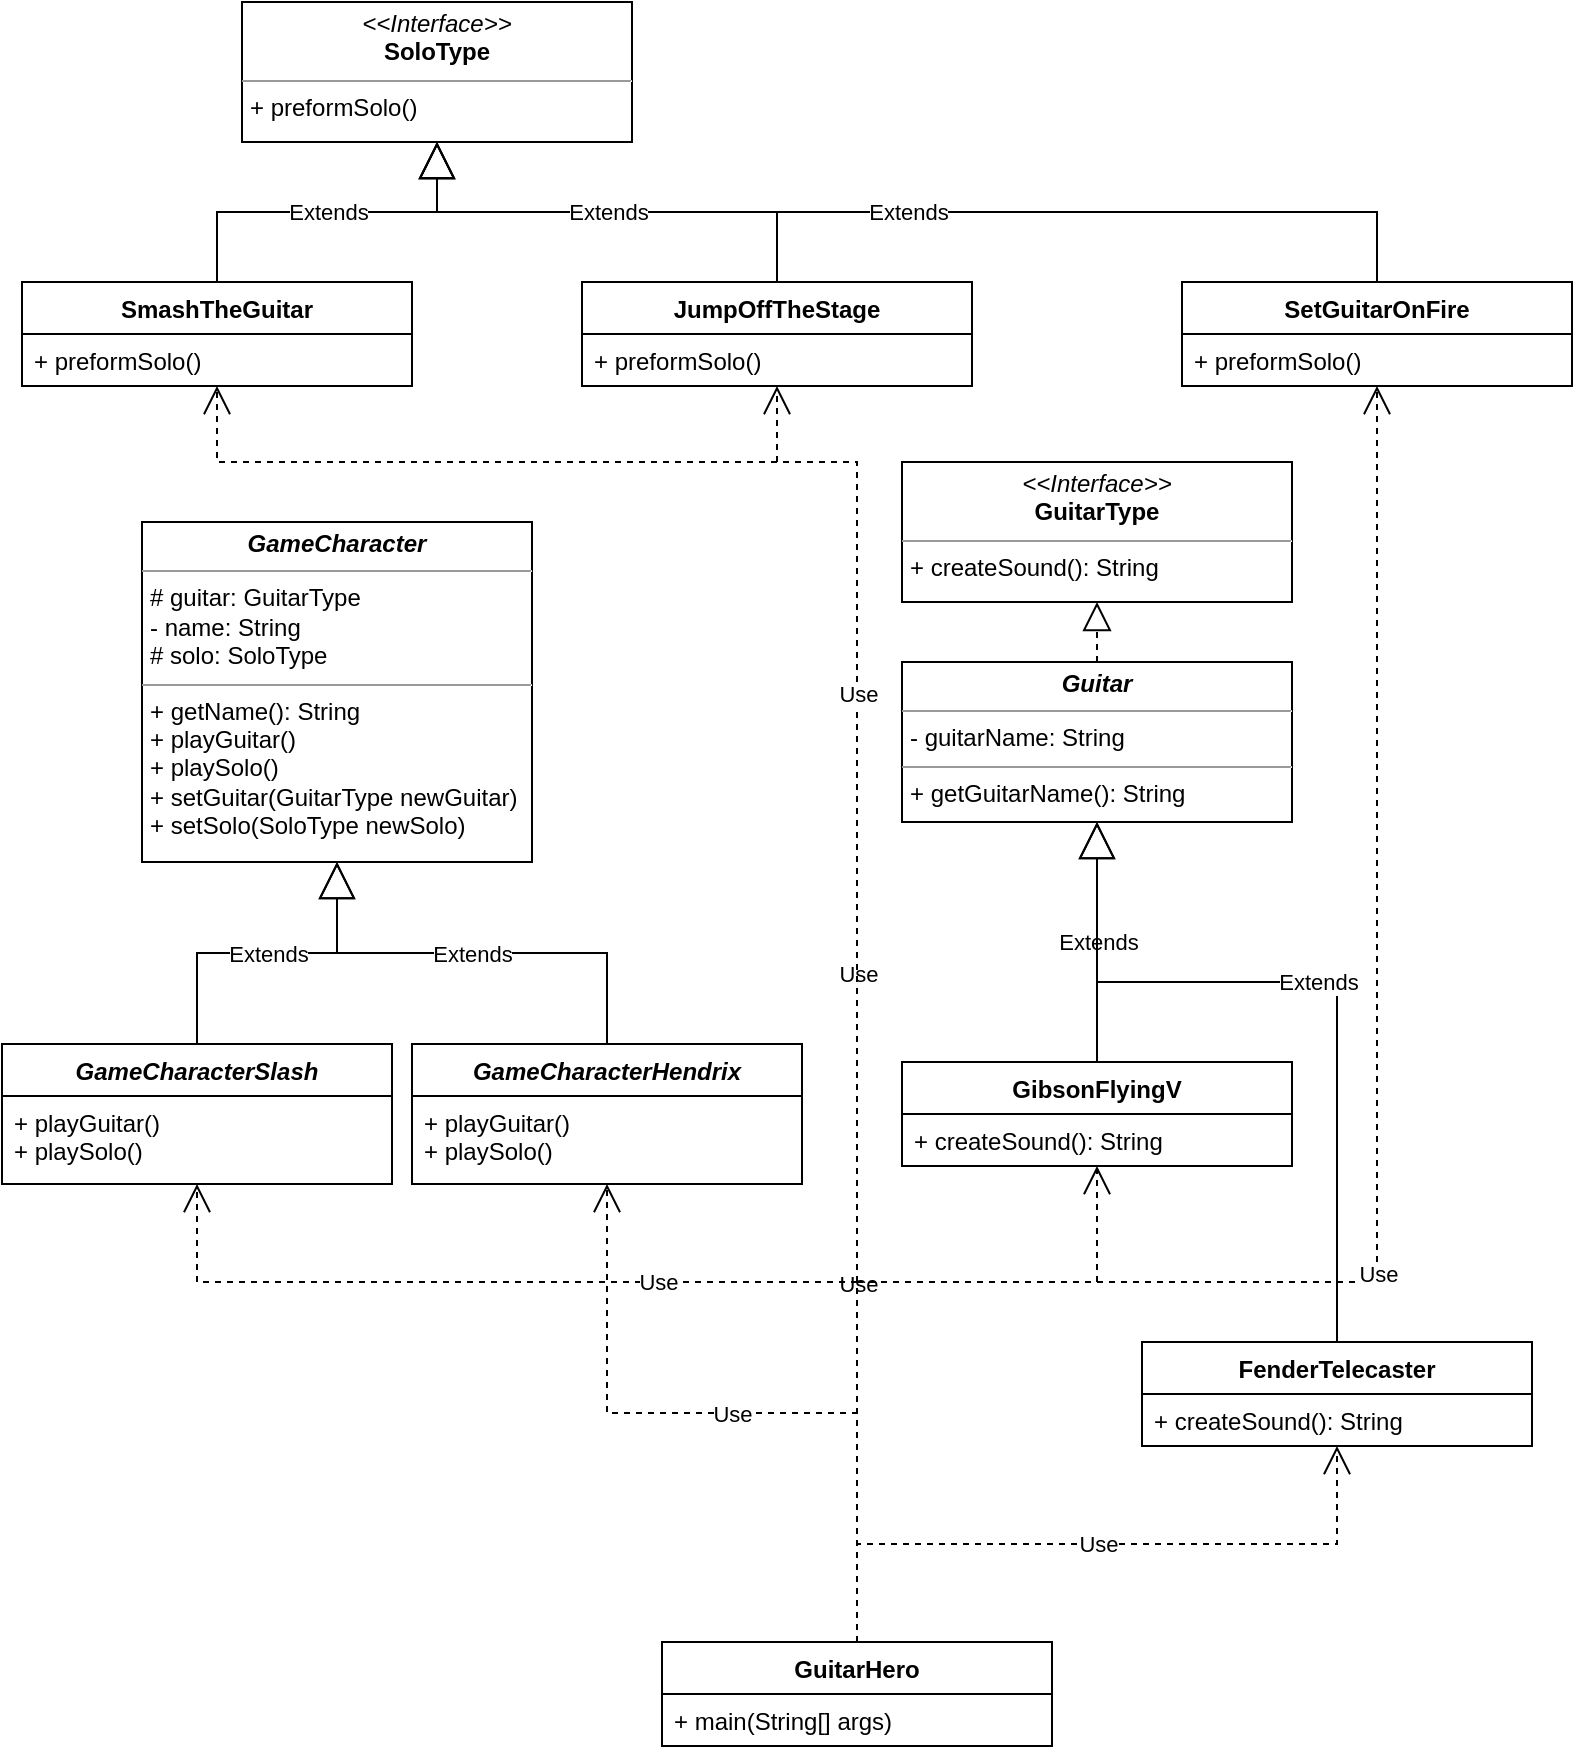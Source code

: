 <mxfile version="15.5.2" type="github">
  <diagram name="Page-1" id="c4acf3e9-155e-7222-9cf6-157b1a14988f">
    <mxGraphModel dx="1422" dy="772" grid="1" gridSize="10" guides="1" tooltips="1" connect="1" arrows="1" fold="1" page="1" pageScale="1" pageWidth="850" pageHeight="1100" background="none" math="0" shadow="0">
      <root>
        <mxCell id="0" />
        <mxCell id="1" parent="0" />
        <mxCell id="2PLh34lVfDPzsttCqhw2-5" value="FenderTelecaster" style="swimlane;fontStyle=1;childLayout=stackLayout;horizontal=1;startSize=26;fillColor=none;horizontalStack=0;resizeParent=1;resizeParentMax=0;resizeLast=0;collapsible=1;marginBottom=0;" parent="1" vertex="1">
          <mxGeometry x="580" y="690" width="195" height="52" as="geometry" />
        </mxCell>
        <mxCell id="2PLh34lVfDPzsttCqhw2-6" value="+ createSound(): String " style="text;strokeColor=none;fillColor=none;align=left;verticalAlign=top;spacingLeft=4;spacingRight=4;overflow=hidden;rotatable=0;points=[[0,0.5],[1,0.5]];portConstraint=eastwest;" parent="2PLh34lVfDPzsttCqhw2-5" vertex="1">
          <mxGeometry y="26" width="195" height="26" as="geometry" />
        </mxCell>
        <mxCell id="2PLh34lVfDPzsttCqhw2-14" value="&lt;p style=&quot;margin: 0px ; margin-top: 4px ; text-align: center&quot;&gt;&lt;i&gt;&amp;lt;&amp;lt;Interface&amp;gt;&amp;gt;&lt;/i&gt;&lt;br&gt;&lt;b&gt;GuitarType&lt;/b&gt;&lt;/p&gt;&lt;hr size=&quot;1&quot;&gt;&lt;p style=&quot;margin: 0px ; margin-left: 4px&quot;&gt;+ createSound(): String&lt;br&gt;&lt;/p&gt;" style="verticalAlign=top;align=left;overflow=fill;fontSize=12;fontFamily=Helvetica;html=1;" parent="1" vertex="1">
          <mxGeometry x="460" y="250" width="195" height="70" as="geometry" />
        </mxCell>
        <mxCell id="2PLh34lVfDPzsttCqhw2-18" value="&lt;p style=&quot;margin: 0px ; margin-top: 4px ; text-align: center&quot;&gt;&lt;i&gt;&lt;b&gt;Guitar&lt;/b&gt;&lt;/i&gt;&lt;/p&gt;&lt;hr size=&quot;1&quot;&gt;&lt;p style=&quot;margin: 0px ; margin-left: 4px&quot;&gt;- guitarName: String&lt;br&gt;&lt;/p&gt;&lt;hr size=&quot;1&quot;&gt;&lt;p style=&quot;margin: 0px ; margin-left: 4px&quot;&gt;+ getGuitarName(): String&lt;br&gt;&lt;/p&gt;" style="verticalAlign=top;align=left;overflow=fill;fontSize=12;fontFamily=Helvetica;html=1;" parent="1" vertex="1">
          <mxGeometry x="460" y="350" width="195" height="80" as="geometry" />
        </mxCell>
        <mxCell id="2PLh34lVfDPzsttCqhw2-23" value="&lt;p style=&quot;margin: 0px ; margin-top: 4px ; text-align: center&quot;&gt;&lt;i&gt;&lt;b&gt;GameCharacter&lt;/b&gt;&lt;/i&gt;&lt;/p&gt;&lt;hr size=&quot;1&quot;&gt;&lt;p style=&quot;margin: 0px ; margin-left: 4px&quot;&gt;# guitar: GuitarType&lt;/p&gt;&lt;p style=&quot;margin: 0px ; margin-left: 4px&quot;&gt;- name: String&lt;/p&gt;&lt;p style=&quot;margin: 0px ; margin-left: 4px&quot;&gt;# solo: SoloType&lt;br&gt;&lt;/p&gt;&lt;hr size=&quot;1&quot;&gt;&lt;p style=&quot;margin: 0px ; margin-left: 4px&quot;&gt;+ getName(): String&lt;/p&gt;&lt;p style=&quot;margin: 0px ; margin-left: 4px&quot;&gt;+ playGuitar()&lt;/p&gt;&lt;p style=&quot;margin: 0px ; margin-left: 4px&quot;&gt;+ playSolo()&lt;/p&gt;&lt;p style=&quot;margin: 0px ; margin-left: 4px&quot;&gt;+ setGuitar(GuitarType newGuitar)&lt;/p&gt;&lt;p style=&quot;margin: 0px ; margin-left: 4px&quot;&gt;+ setSolo(SoloType newSolo)&lt;br&gt;&lt;/p&gt;" style="verticalAlign=top;align=left;overflow=fill;fontSize=12;fontFamily=Helvetica;html=1;" parent="1" vertex="1">
          <mxGeometry x="80" y="280" width="195" height="170" as="geometry" />
        </mxCell>
        <mxCell id="2PLh34lVfDPzsttCqhw2-28" value="GameCharacterHendrix" style="swimlane;fontStyle=3;childLayout=stackLayout;horizontal=1;startSize=26;fillColor=none;horizontalStack=0;resizeParent=1;resizeParentMax=0;resizeLast=0;collapsible=1;marginBottom=0;" parent="1" vertex="1">
          <mxGeometry x="215" y="541" width="195" height="70" as="geometry" />
        </mxCell>
        <mxCell id="2PLh34lVfDPzsttCqhw2-29" value="+ playGuitar()&#xa;+ playSolo()&#xa;" style="text;strokeColor=none;fillColor=none;align=left;verticalAlign=top;spacingLeft=4;spacingRight=4;overflow=hidden;rotatable=0;points=[[0,0.5],[1,0.5]];portConstraint=eastwest;" parent="2PLh34lVfDPzsttCqhw2-28" vertex="1">
          <mxGeometry y="26" width="195" height="44" as="geometry" />
        </mxCell>
        <mxCell id="2PLh34lVfDPzsttCqhw2-32" value="GameCharacterSlash" style="swimlane;fontStyle=3;childLayout=stackLayout;horizontal=1;startSize=26;fillColor=none;horizontalStack=0;resizeParent=1;resizeParentMax=0;resizeLast=0;collapsible=1;marginBottom=0;" parent="1" vertex="1">
          <mxGeometry x="10" y="541" width="195" height="70" as="geometry" />
        </mxCell>
        <mxCell id="2PLh34lVfDPzsttCqhw2-33" value="+ playGuitar()&#xa;+ playSolo()&#xa;" style="text;strokeColor=none;fillColor=none;align=left;verticalAlign=top;spacingLeft=4;spacingRight=4;overflow=hidden;rotatable=0;points=[[0,0.5],[1,0.5]];portConstraint=eastwest;" parent="2PLh34lVfDPzsttCqhw2-32" vertex="1">
          <mxGeometry y="26" width="195" height="44" as="geometry" />
        </mxCell>
        <mxCell id="2PLh34lVfDPzsttCqhw2-34" value="GibsonFlyingV" style="swimlane;fontStyle=1;childLayout=stackLayout;horizontal=1;startSize=26;fillColor=none;horizontalStack=0;resizeParent=1;resizeParentMax=0;resizeLast=0;collapsible=1;marginBottom=0;" parent="1" vertex="1">
          <mxGeometry x="460" y="550" width="195" height="52" as="geometry" />
        </mxCell>
        <mxCell id="2PLh34lVfDPzsttCqhw2-35" value="+ createSound(): String " style="text;strokeColor=none;fillColor=none;align=left;verticalAlign=top;spacingLeft=4;spacingRight=4;overflow=hidden;rotatable=0;points=[[0,0.5],[1,0.5]];portConstraint=eastwest;" parent="2PLh34lVfDPzsttCqhw2-34" vertex="1">
          <mxGeometry y="26" width="195" height="26" as="geometry" />
        </mxCell>
        <mxCell id="2PLh34lVfDPzsttCqhw2-36" value="GuitarHero" style="swimlane;fontStyle=1;childLayout=stackLayout;horizontal=1;startSize=26;fillColor=none;horizontalStack=0;resizeParent=1;resizeParentMax=0;resizeLast=0;collapsible=1;marginBottom=0;" parent="1" vertex="1">
          <mxGeometry x="340" y="840" width="195" height="52" as="geometry" />
        </mxCell>
        <mxCell id="2PLh34lVfDPzsttCqhw2-37" value="+ main(String[] args)" style="text;strokeColor=none;fillColor=none;align=left;verticalAlign=top;spacingLeft=4;spacingRight=4;overflow=hidden;rotatable=0;points=[[0,0.5],[1,0.5]];portConstraint=eastwest;" parent="2PLh34lVfDPzsttCqhw2-36" vertex="1">
          <mxGeometry y="26" width="195" height="26" as="geometry" />
        </mxCell>
        <mxCell id="2PLh34lVfDPzsttCqhw2-38" value="JumpOffTheStage" style="swimlane;fontStyle=1;childLayout=stackLayout;horizontal=1;startSize=26;fillColor=none;horizontalStack=0;resizeParent=1;resizeParentMax=0;resizeLast=0;collapsible=1;marginBottom=0;" parent="1" vertex="1">
          <mxGeometry x="300" y="160" width="195" height="52" as="geometry" />
        </mxCell>
        <mxCell id="2PLh34lVfDPzsttCqhw2-39" value="+ preformSolo()" style="text;strokeColor=none;fillColor=none;align=left;verticalAlign=top;spacingLeft=4;spacingRight=4;overflow=hidden;rotatable=0;points=[[0,0.5],[1,0.5]];portConstraint=eastwest;" parent="2PLh34lVfDPzsttCqhw2-38" vertex="1">
          <mxGeometry y="26" width="195" height="26" as="geometry" />
        </mxCell>
        <mxCell id="2PLh34lVfDPzsttCqhw2-40" value="&lt;p style=&quot;margin: 0px ; margin-top: 4px ; text-align: center&quot;&gt;&lt;i&gt;&amp;lt;&amp;lt;Interface&amp;gt;&amp;gt;&lt;/i&gt;&lt;br&gt;&lt;b&gt;SoloType&lt;/b&gt;&lt;/p&gt;&lt;hr size=&quot;1&quot;&gt;&lt;p style=&quot;margin: 0px ; margin-left: 4px&quot;&gt;+ preformSolo()&lt;br&gt;&lt;/p&gt;" style="verticalAlign=top;align=left;overflow=fill;fontSize=12;fontFamily=Helvetica;html=1;" parent="1" vertex="1">
          <mxGeometry x="130" y="20" width="195" height="70" as="geometry" />
        </mxCell>
        <mxCell id="2PLh34lVfDPzsttCqhw2-41" value="SmashTheGuitar" style="swimlane;fontStyle=1;childLayout=stackLayout;horizontal=1;startSize=26;fillColor=none;horizontalStack=0;resizeParent=1;resizeParentMax=0;resizeLast=0;collapsible=1;marginBottom=0;" parent="1" vertex="1">
          <mxGeometry x="20" y="160" width="195" height="52" as="geometry" />
        </mxCell>
        <mxCell id="2PLh34lVfDPzsttCqhw2-42" value="+ preformSolo()" style="text;strokeColor=none;fillColor=none;align=left;verticalAlign=top;spacingLeft=4;spacingRight=4;overflow=hidden;rotatable=0;points=[[0,0.5],[1,0.5]];portConstraint=eastwest;" parent="2PLh34lVfDPzsttCqhw2-41" vertex="1">
          <mxGeometry y="26" width="195" height="26" as="geometry" />
        </mxCell>
        <mxCell id="2PLh34lVfDPzsttCqhw2-46" value="Extends" style="endArrow=block;endSize=16;endFill=0;html=1;rounded=0;exitX=0.5;exitY=0;exitDx=0;exitDy=0;entryX=0.5;entryY=1;entryDx=0;entryDy=0;edgeStyle=elbowEdgeStyle;elbow=vertical;" parent="1" source="2PLh34lVfDPzsttCqhw2-34" target="2PLh34lVfDPzsttCqhw2-18" edge="1">
          <mxGeometry width="160" relative="1" as="geometry">
            <mxPoint x="320" y="540" as="sourcePoint" />
            <mxPoint x="480" y="540" as="targetPoint" />
          </mxGeometry>
        </mxCell>
        <mxCell id="2PLh34lVfDPzsttCqhw2-47" value="Extends" style="endArrow=block;endSize=16;endFill=0;html=1;rounded=0;elbow=vertical;exitX=0.5;exitY=0;exitDx=0;exitDy=0;edgeStyle=elbowEdgeStyle;entryX=0.5;entryY=1;entryDx=0;entryDy=0;" parent="1" source="2PLh34lVfDPzsttCqhw2-5" target="2PLh34lVfDPzsttCqhw2-18" edge="1">
          <mxGeometry width="160" relative="1" as="geometry">
            <mxPoint x="320" y="540" as="sourcePoint" />
            <mxPoint x="330" y="550" as="targetPoint" />
            <Array as="points">
              <mxPoint x="610" y="510" />
            </Array>
          </mxGeometry>
        </mxCell>
        <mxCell id="2PLh34lVfDPzsttCqhw2-48" value="Extends" style="endArrow=block;endSize=16;endFill=0;html=1;rounded=0;elbow=vertical;exitX=0.5;exitY=0;exitDx=0;exitDy=0;entryX=0.5;entryY=1;entryDx=0;entryDy=0;edgeStyle=elbowEdgeStyle;" parent="1" source="2PLh34lVfDPzsttCqhw2-32" target="2PLh34lVfDPzsttCqhw2-23" edge="1">
          <mxGeometry width="160" relative="1" as="geometry">
            <mxPoint x="290" y="810" as="sourcePoint" />
            <mxPoint x="450" y="810" as="targetPoint" />
          </mxGeometry>
        </mxCell>
        <mxCell id="2PLh34lVfDPzsttCqhw2-49" value="Extends" style="endArrow=block;endSize=16;endFill=0;html=1;rounded=0;elbow=vertical;exitX=0.5;exitY=0;exitDx=0;exitDy=0;entryX=0.5;entryY=1;entryDx=0;entryDy=0;edgeStyle=elbowEdgeStyle;" parent="1" source="2PLh34lVfDPzsttCqhw2-28" target="2PLh34lVfDPzsttCqhw2-23" edge="1">
          <mxGeometry width="160" relative="1" as="geometry">
            <mxPoint x="290" y="810" as="sourcePoint" />
            <mxPoint x="450" y="810" as="targetPoint" />
          </mxGeometry>
        </mxCell>
        <mxCell id="2PLh34lVfDPzsttCqhw2-50" value="" style="endArrow=block;dashed=1;endFill=0;endSize=12;html=1;rounded=0;elbow=vertical;exitX=0.5;exitY=0;exitDx=0;exitDy=0;entryX=0.5;entryY=1;entryDx=0;entryDy=0;edgeStyle=elbowEdgeStyle;" parent="1" source="2PLh34lVfDPzsttCqhw2-18" target="2PLh34lVfDPzsttCqhw2-14" edge="1">
          <mxGeometry width="160" relative="1" as="geometry">
            <mxPoint x="290" y="600" as="sourcePoint" />
            <mxPoint x="450" y="600" as="targetPoint" />
          </mxGeometry>
        </mxCell>
        <mxCell id="2PLh34lVfDPzsttCqhw2-51" value="Extends" style="endArrow=block;endSize=16;endFill=0;html=1;rounded=0;elbow=vertical;exitX=0.5;exitY=0;exitDx=0;exitDy=0;entryX=0.5;entryY=1;entryDx=0;entryDy=0;edgeStyle=elbowEdgeStyle;" parent="1" source="2PLh34lVfDPzsttCqhw2-54" target="2PLh34lVfDPzsttCqhw2-40" edge="1">
          <mxGeometry width="160" relative="1" as="geometry">
            <mxPoint x="290" y="420" as="sourcePoint" />
            <mxPoint x="450" y="420" as="targetPoint" />
          </mxGeometry>
        </mxCell>
        <mxCell id="2PLh34lVfDPzsttCqhw2-52" value="Extends" style="endArrow=block;endSize=16;endFill=0;html=1;rounded=0;elbow=vertical;exitX=0.5;exitY=0;exitDx=0;exitDy=0;entryX=0.5;entryY=1;entryDx=0;entryDy=0;edgeStyle=elbowEdgeStyle;" parent="1" source="2PLh34lVfDPzsttCqhw2-38" target="2PLh34lVfDPzsttCqhw2-40" edge="1">
          <mxGeometry width="160" relative="1" as="geometry">
            <mxPoint x="290" y="420" as="sourcePoint" />
            <mxPoint x="450" y="420" as="targetPoint" />
          </mxGeometry>
        </mxCell>
        <mxCell id="2PLh34lVfDPzsttCqhw2-53" value="Extends" style="endArrow=block;endSize=16;endFill=0;html=1;rounded=0;elbow=vertical;exitX=0.5;exitY=0;exitDx=0;exitDy=0;entryX=0.5;entryY=1;entryDx=0;entryDy=0;edgeStyle=elbowEdgeStyle;" parent="1" source="2PLh34lVfDPzsttCqhw2-41" target="2PLh34lVfDPzsttCqhw2-40" edge="1">
          <mxGeometry width="160" relative="1" as="geometry">
            <mxPoint x="290" y="420" as="sourcePoint" />
            <mxPoint x="450" y="420" as="targetPoint" />
          </mxGeometry>
        </mxCell>
        <mxCell id="2PLh34lVfDPzsttCqhw2-54" value="SetGuitarOnFire" style="swimlane;fontStyle=1;childLayout=stackLayout;horizontal=1;startSize=26;fillColor=none;horizontalStack=0;resizeParent=1;resizeParentMax=0;resizeLast=0;collapsible=1;marginBottom=0;" parent="1" vertex="1">
          <mxGeometry x="600" y="160" width="195" height="52" as="geometry" />
        </mxCell>
        <mxCell id="2PLh34lVfDPzsttCqhw2-55" value="+ preformSolo()" style="text;strokeColor=none;fillColor=none;align=left;verticalAlign=top;spacingLeft=4;spacingRight=4;overflow=hidden;rotatable=0;points=[[0,0.5],[1,0.5]];portConstraint=eastwest;" parent="2PLh34lVfDPzsttCqhw2-54" vertex="1">
          <mxGeometry y="26" width="195" height="26" as="geometry" />
        </mxCell>
        <mxCell id="2PLh34lVfDPzsttCqhw2-56" value="Use" style="endArrow=open;endSize=12;dashed=1;html=1;rounded=0;elbow=vertical;exitX=0.5;exitY=0;exitDx=0;exitDy=0;entryX=0.5;entryY=1;entryDx=0;entryDy=0;edgeStyle=elbowEdgeStyle;" parent="1" source="2PLh34lVfDPzsttCqhw2-36" target="2PLh34lVfDPzsttCqhw2-34" edge="1">
          <mxGeometry width="160" relative="1" as="geometry">
            <mxPoint x="580" y="650" as="sourcePoint" />
            <mxPoint x="640" y="580" as="targetPoint" />
            <Array as="points">
              <mxPoint x="510" y="660" />
            </Array>
          </mxGeometry>
        </mxCell>
        <mxCell id="2PLh34lVfDPzsttCqhw2-58" value="Use" style="endArrow=open;endSize=12;dashed=1;html=1;rounded=0;elbow=vertical;exitX=0.5;exitY=0;exitDx=0;exitDy=0;entryX=0.5;entryY=1;entryDx=0;entryDy=0;edgeStyle=elbowEdgeStyle;" parent="1" source="2PLh34lVfDPzsttCqhw2-36" target="2PLh34lVfDPzsttCqhw2-32" edge="1">
          <mxGeometry width="160" relative="1" as="geometry">
            <mxPoint x="290" y="420" as="sourcePoint" />
            <mxPoint x="450" y="420" as="targetPoint" />
            <Array as="points">
              <mxPoint x="290" y="660" />
            </Array>
          </mxGeometry>
        </mxCell>
        <mxCell id="2PLh34lVfDPzsttCqhw2-59" value="Use" style="endArrow=open;endSize=12;dashed=1;html=1;rounded=0;elbow=vertical;exitX=0.5;exitY=0;exitDx=0;exitDy=0;entryX=0.5;entryY=1;entryDx=0;entryDy=0;edgeStyle=elbowEdgeStyle;" parent="1" source="2PLh34lVfDPzsttCqhw2-36" target="2PLh34lVfDPzsttCqhw2-54" edge="1">
          <mxGeometry width="160" relative="1" as="geometry">
            <mxPoint x="290" y="420" as="sourcePoint" />
            <mxPoint x="450" y="420" as="targetPoint" />
            <Array as="points">
              <mxPoint x="580" y="660" />
            </Array>
          </mxGeometry>
        </mxCell>
        <mxCell id="2PLh34lVfDPzsttCqhw2-64" value="Use" style="endArrow=open;endSize=12;dashed=1;html=1;rounded=0;exitX=0.5;exitY=0;exitDx=0;exitDy=0;entryX=0.5;entryY=1;entryDx=0;entryDy=0;edgeStyle=elbowEdgeStyle;elbow=vertical;" parent="1" source="2PLh34lVfDPzsttCqhw2-36" target="2PLh34lVfDPzsttCqhw2-5" edge="1">
          <mxGeometry width="160" relative="1" as="geometry">
            <mxPoint x="290" y="570" as="sourcePoint" />
            <mxPoint x="450" y="570" as="targetPoint" />
          </mxGeometry>
        </mxCell>
        <mxCell id="2PLh34lVfDPzsttCqhw2-65" value="Use" style="endArrow=open;endSize=12;dashed=1;html=1;rounded=0;elbow=vertical;exitX=0.5;exitY=0;exitDx=0;exitDy=0;entryX=0.5;entryY=1;entryDx=0;entryDy=0;edgeStyle=elbowEdgeStyle;" parent="1" source="2PLh34lVfDPzsttCqhw2-36" target="2PLh34lVfDPzsttCqhw2-38" edge="1">
          <mxGeometry width="160" relative="1" as="geometry">
            <mxPoint x="290" y="570" as="sourcePoint" />
            <mxPoint x="450" y="570" as="targetPoint" />
            <Array as="points">
              <mxPoint x="430" y="250" />
            </Array>
          </mxGeometry>
        </mxCell>
        <mxCell id="2PLh34lVfDPzsttCqhw2-66" value="Use" style="endArrow=open;endSize=12;dashed=1;html=1;rounded=0;elbow=vertical;exitX=0.5;exitY=0;exitDx=0;exitDy=0;entryX=0.5;entryY=1;entryDx=0;entryDy=0;edgeStyle=elbowEdgeStyle;" parent="1" source="2PLh34lVfDPzsttCqhw2-36" target="2PLh34lVfDPzsttCqhw2-41" edge="1">
          <mxGeometry width="160" relative="1" as="geometry">
            <mxPoint x="290" y="570" as="sourcePoint" />
            <mxPoint x="450" y="570" as="targetPoint" />
            <Array as="points">
              <mxPoint x="280" y="250" />
            </Array>
          </mxGeometry>
        </mxCell>
        <mxCell id="2eSeuacvHeLNDsP6Y0U9-1" value="Use" style="endArrow=open;endSize=12;dashed=1;html=1;rounded=0;exitX=0.5;exitY=0;exitDx=0;exitDy=0;entryX=0.5;entryY=1;entryDx=0;entryDy=0;edgeStyle=elbowEdgeStyle;elbow=vertical;" edge="1" parent="1" source="2PLh34lVfDPzsttCqhw2-36" target="2PLh34lVfDPzsttCqhw2-28">
          <mxGeometry width="160" relative="1" as="geometry">
            <mxPoint x="340" y="510" as="sourcePoint" />
            <mxPoint x="500" y="510" as="targetPoint" />
          </mxGeometry>
        </mxCell>
      </root>
    </mxGraphModel>
  </diagram>
</mxfile>
